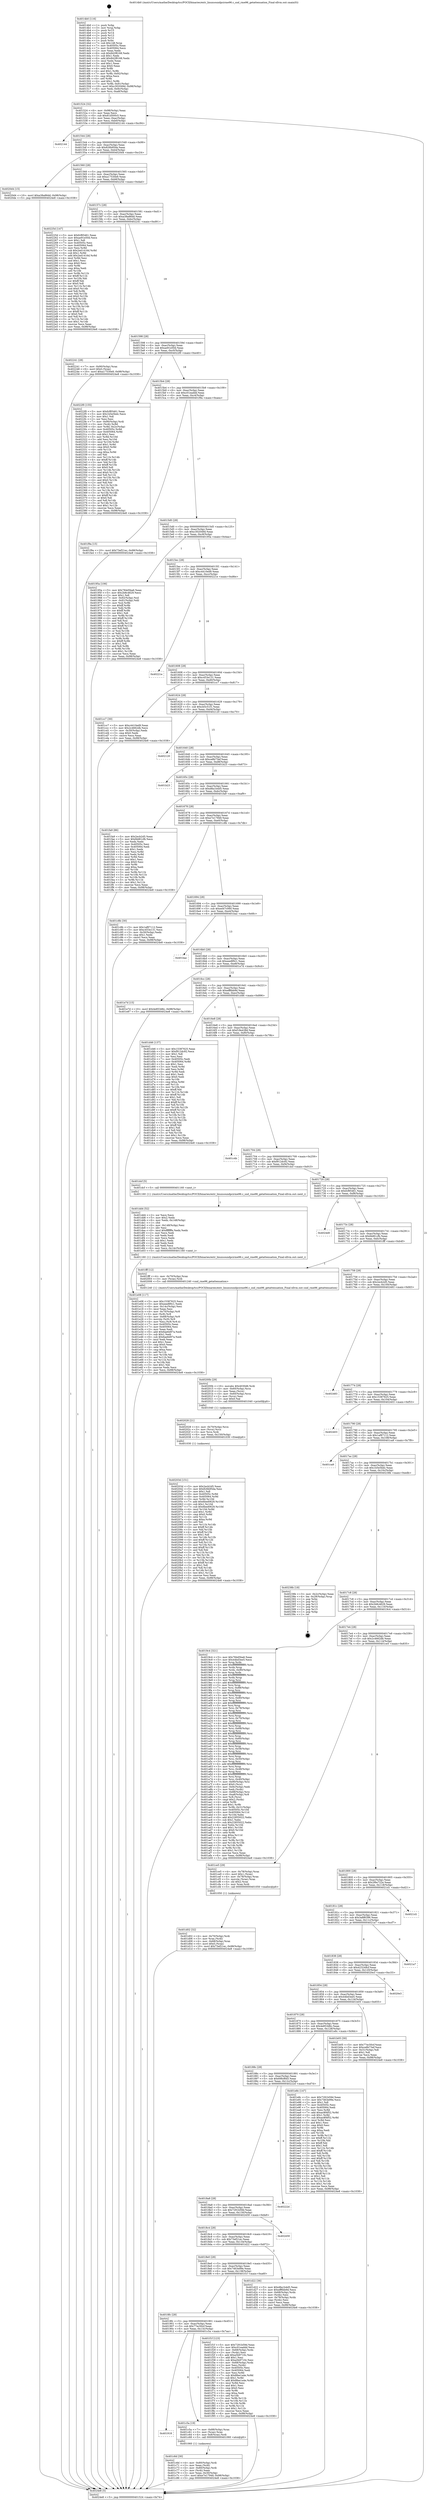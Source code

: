 digraph "0x4014b0" {
  label = "0x4014b0 (/mnt/c/Users/mathe/Desktop/tcc/POCII/binaries/extr_linuxsoundpcirme96.c_snd_rme96_getattenuation_Final-ollvm.out::main(0))"
  labelloc = "t"
  node[shape=record]

  Entry [label="",width=0.3,height=0.3,shape=circle,fillcolor=black,style=filled]
  "0x401524" [label="{
     0x401524 [32]\l
     | [instrs]\l
     &nbsp;&nbsp;0x401524 \<+6\>: mov -0x98(%rbp),%eax\l
     &nbsp;&nbsp;0x40152a \<+2\>: mov %eax,%ecx\l
     &nbsp;&nbsp;0x40152c \<+6\>: sub $0x81d500c5,%ecx\l
     &nbsp;&nbsp;0x401532 \<+6\>: mov %eax,-0xac(%rbp)\l
     &nbsp;&nbsp;0x401538 \<+6\>: mov %ecx,-0xb0(%rbp)\l
     &nbsp;&nbsp;0x40153e \<+6\>: je 0000000000402144 \<main+0xc94\>\l
  }"]
  "0x402144" [label="{
     0x402144\l
  }", style=dashed]
  "0x401544" [label="{
     0x401544 [28]\l
     | [instrs]\l
     &nbsp;&nbsp;0x401544 \<+5\>: jmp 0000000000401549 \<main+0x99\>\l
     &nbsp;&nbsp;0x401549 \<+6\>: mov -0xac(%rbp),%eax\l
     &nbsp;&nbsp;0x40154f \<+5\>: sub $0x826b95da,%eax\l
     &nbsp;&nbsp;0x401554 \<+6\>: mov %eax,-0xb4(%rbp)\l
     &nbsp;&nbsp;0x40155a \<+6\>: je 00000000004020d4 \<main+0xc24\>\l
  }"]
  Exit [label="",width=0.3,height=0.3,shape=circle,fillcolor=black,style=filled,peripheries=2]
  "0x4020d4" [label="{
     0x4020d4 [15]\l
     | [instrs]\l
     &nbsp;&nbsp;0x4020d4 \<+10\>: movl $0xa38a86dd,-0x98(%rbp)\l
     &nbsp;&nbsp;0x4020de \<+5\>: jmp 00000000004024e8 \<main+0x1038\>\l
  }"]
  "0x401560" [label="{
     0x401560 [28]\l
     | [instrs]\l
     &nbsp;&nbsp;0x401560 \<+5\>: jmp 0000000000401565 \<main+0xb5\>\l
     &nbsp;&nbsp;0x401565 \<+6\>: mov -0xac(%rbp),%eax\l
     &nbsp;&nbsp;0x40156b \<+5\>: sub $0xa17530e9,%eax\l
     &nbsp;&nbsp;0x401570 \<+6\>: mov %eax,-0xb8(%rbp)\l
     &nbsp;&nbsp;0x401576 \<+6\>: je 000000000040225d \<main+0xdad\>\l
  }"]
  "0x40203d" [label="{
     0x40203d [151]\l
     | [instrs]\l
     &nbsp;&nbsp;0x40203d \<+5\>: mov $0x2ecb2d5,%eax\l
     &nbsp;&nbsp;0x402042 \<+5\>: mov $0x826b95da,%esi\l
     &nbsp;&nbsp;0x402047 \<+2\>: mov $0x1,%dl\l
     &nbsp;&nbsp;0x402049 \<+8\>: mov 0x40505c,%r8d\l
     &nbsp;&nbsp;0x402051 \<+8\>: mov 0x405064,%r9d\l
     &nbsp;&nbsp;0x402059 \<+3\>: mov %r8d,%r10d\l
     &nbsp;&nbsp;0x40205c \<+7\>: add $0x6bed0629,%r10d\l
     &nbsp;&nbsp;0x402063 \<+4\>: sub $0x1,%r10d\l
     &nbsp;&nbsp;0x402067 \<+7\>: sub $0x6bed0629,%r10d\l
     &nbsp;&nbsp;0x40206e \<+4\>: imul %r10d,%r8d\l
     &nbsp;&nbsp;0x402072 \<+4\>: and $0x1,%r8d\l
     &nbsp;&nbsp;0x402076 \<+4\>: cmp $0x0,%r8d\l
     &nbsp;&nbsp;0x40207a \<+4\>: sete %r11b\l
     &nbsp;&nbsp;0x40207e \<+4\>: cmp $0xa,%r9d\l
     &nbsp;&nbsp;0x402082 \<+3\>: setl %bl\l
     &nbsp;&nbsp;0x402085 \<+3\>: mov %r11b,%r14b\l
     &nbsp;&nbsp;0x402088 \<+4\>: xor $0xff,%r14b\l
     &nbsp;&nbsp;0x40208c \<+3\>: mov %bl,%r15b\l
     &nbsp;&nbsp;0x40208f \<+4\>: xor $0xff,%r15b\l
     &nbsp;&nbsp;0x402093 \<+3\>: xor $0x1,%dl\l
     &nbsp;&nbsp;0x402096 \<+3\>: mov %r14b,%r12b\l
     &nbsp;&nbsp;0x402099 \<+4\>: and $0xff,%r12b\l
     &nbsp;&nbsp;0x40209d \<+3\>: and %dl,%r11b\l
     &nbsp;&nbsp;0x4020a0 \<+3\>: mov %r15b,%r13b\l
     &nbsp;&nbsp;0x4020a3 \<+4\>: and $0xff,%r13b\l
     &nbsp;&nbsp;0x4020a7 \<+2\>: and %dl,%bl\l
     &nbsp;&nbsp;0x4020a9 \<+3\>: or %r11b,%r12b\l
     &nbsp;&nbsp;0x4020ac \<+3\>: or %bl,%r13b\l
     &nbsp;&nbsp;0x4020af \<+3\>: xor %r13b,%r12b\l
     &nbsp;&nbsp;0x4020b2 \<+3\>: or %r15b,%r14b\l
     &nbsp;&nbsp;0x4020b5 \<+4\>: xor $0xff,%r14b\l
     &nbsp;&nbsp;0x4020b9 \<+3\>: or $0x1,%dl\l
     &nbsp;&nbsp;0x4020bc \<+3\>: and %dl,%r14b\l
     &nbsp;&nbsp;0x4020bf \<+3\>: or %r14b,%r12b\l
     &nbsp;&nbsp;0x4020c2 \<+4\>: test $0x1,%r12b\l
     &nbsp;&nbsp;0x4020c6 \<+3\>: cmovne %esi,%eax\l
     &nbsp;&nbsp;0x4020c9 \<+6\>: mov %eax,-0x98(%rbp)\l
     &nbsp;&nbsp;0x4020cf \<+5\>: jmp 00000000004024e8 \<main+0x1038\>\l
  }"]
  "0x40225d" [label="{
     0x40225d [147]\l
     | [instrs]\l
     &nbsp;&nbsp;0x40225d \<+5\>: mov $0xfcf85461,%eax\l
     &nbsp;&nbsp;0x402262 \<+5\>: mov $0xae91e50d,%ecx\l
     &nbsp;&nbsp;0x402267 \<+2\>: mov $0x1,%dl\l
     &nbsp;&nbsp;0x402269 \<+7\>: mov 0x40505c,%esi\l
     &nbsp;&nbsp;0x402270 \<+7\>: mov 0x405064,%edi\l
     &nbsp;&nbsp;0x402277 \<+3\>: mov %esi,%r8d\l
     &nbsp;&nbsp;0x40227a \<+7\>: sub $0x2ed1416d,%r8d\l
     &nbsp;&nbsp;0x402281 \<+4\>: sub $0x1,%r8d\l
     &nbsp;&nbsp;0x402285 \<+7\>: add $0x2ed1416d,%r8d\l
     &nbsp;&nbsp;0x40228c \<+4\>: imul %r8d,%esi\l
     &nbsp;&nbsp;0x402290 \<+3\>: and $0x1,%esi\l
     &nbsp;&nbsp;0x402293 \<+3\>: cmp $0x0,%esi\l
     &nbsp;&nbsp;0x402296 \<+4\>: sete %r9b\l
     &nbsp;&nbsp;0x40229a \<+3\>: cmp $0xa,%edi\l
     &nbsp;&nbsp;0x40229d \<+4\>: setl %r10b\l
     &nbsp;&nbsp;0x4022a1 \<+3\>: mov %r9b,%r11b\l
     &nbsp;&nbsp;0x4022a4 \<+4\>: xor $0xff,%r11b\l
     &nbsp;&nbsp;0x4022a8 \<+3\>: mov %r10b,%bl\l
     &nbsp;&nbsp;0x4022ab \<+3\>: xor $0xff,%bl\l
     &nbsp;&nbsp;0x4022ae \<+3\>: xor $0x0,%dl\l
     &nbsp;&nbsp;0x4022b1 \<+3\>: mov %r11b,%r14b\l
     &nbsp;&nbsp;0x4022b4 \<+4\>: and $0x0,%r14b\l
     &nbsp;&nbsp;0x4022b8 \<+3\>: and %dl,%r9b\l
     &nbsp;&nbsp;0x4022bb \<+3\>: mov %bl,%r15b\l
     &nbsp;&nbsp;0x4022be \<+4\>: and $0x0,%r15b\l
     &nbsp;&nbsp;0x4022c2 \<+3\>: and %dl,%r10b\l
     &nbsp;&nbsp;0x4022c5 \<+3\>: or %r9b,%r14b\l
     &nbsp;&nbsp;0x4022c8 \<+3\>: or %r10b,%r15b\l
     &nbsp;&nbsp;0x4022cb \<+3\>: xor %r15b,%r14b\l
     &nbsp;&nbsp;0x4022ce \<+3\>: or %bl,%r11b\l
     &nbsp;&nbsp;0x4022d1 \<+4\>: xor $0xff,%r11b\l
     &nbsp;&nbsp;0x4022d5 \<+3\>: or $0x0,%dl\l
     &nbsp;&nbsp;0x4022d8 \<+3\>: and %dl,%r11b\l
     &nbsp;&nbsp;0x4022db \<+3\>: or %r11b,%r14b\l
     &nbsp;&nbsp;0x4022de \<+4\>: test $0x1,%r14b\l
     &nbsp;&nbsp;0x4022e2 \<+3\>: cmovne %ecx,%eax\l
     &nbsp;&nbsp;0x4022e5 \<+6\>: mov %eax,-0x98(%rbp)\l
     &nbsp;&nbsp;0x4022eb \<+5\>: jmp 00000000004024e8 \<main+0x1038\>\l
  }"]
  "0x40157c" [label="{
     0x40157c [28]\l
     | [instrs]\l
     &nbsp;&nbsp;0x40157c \<+5\>: jmp 0000000000401581 \<main+0xd1\>\l
     &nbsp;&nbsp;0x401581 \<+6\>: mov -0xac(%rbp),%eax\l
     &nbsp;&nbsp;0x401587 \<+5\>: sub $0xa38a86dd,%eax\l
     &nbsp;&nbsp;0x40158c \<+6\>: mov %eax,-0xbc(%rbp)\l
     &nbsp;&nbsp;0x401592 \<+6\>: je 0000000000402241 \<main+0xd91\>\l
  }"]
  "0x402028" [label="{
     0x402028 [21]\l
     | [instrs]\l
     &nbsp;&nbsp;0x402028 \<+4\>: mov -0x70(%rbp),%rcx\l
     &nbsp;&nbsp;0x40202c \<+3\>: mov (%rcx),%rcx\l
     &nbsp;&nbsp;0x40202f \<+3\>: mov %rcx,%rdi\l
     &nbsp;&nbsp;0x402032 \<+6\>: mov %eax,-0x150(%rbp)\l
     &nbsp;&nbsp;0x402038 \<+5\>: call 0000000000401030 \<free@plt\>\l
     | [calls]\l
     &nbsp;&nbsp;0x401030 \{1\} (unknown)\l
  }"]
  "0x402241" [label="{
     0x402241 [28]\l
     | [instrs]\l
     &nbsp;&nbsp;0x402241 \<+7\>: mov -0x90(%rbp),%rax\l
     &nbsp;&nbsp;0x402248 \<+6\>: movl $0x0,(%rax)\l
     &nbsp;&nbsp;0x40224e \<+10\>: movl $0xa17530e9,-0x98(%rbp)\l
     &nbsp;&nbsp;0x402258 \<+5\>: jmp 00000000004024e8 \<main+0x1038\>\l
  }"]
  "0x401598" [label="{
     0x401598 [28]\l
     | [instrs]\l
     &nbsp;&nbsp;0x401598 \<+5\>: jmp 000000000040159d \<main+0xed\>\l
     &nbsp;&nbsp;0x40159d \<+6\>: mov -0xac(%rbp),%eax\l
     &nbsp;&nbsp;0x4015a3 \<+5\>: sub $0xae91e50d,%eax\l
     &nbsp;&nbsp;0x4015a8 \<+6\>: mov %eax,-0xc0(%rbp)\l
     &nbsp;&nbsp;0x4015ae \<+6\>: je 00000000004022f0 \<main+0xe40\>\l
  }"]
  "0x40200b" [label="{
     0x40200b [29]\l
     | [instrs]\l
     &nbsp;&nbsp;0x40200b \<+10\>: movabs $0x4030d6,%rdi\l
     &nbsp;&nbsp;0x402015 \<+4\>: mov -0x60(%rbp),%rcx\l
     &nbsp;&nbsp;0x402019 \<+2\>: mov %eax,(%rcx)\l
     &nbsp;&nbsp;0x40201b \<+4\>: mov -0x60(%rbp),%rcx\l
     &nbsp;&nbsp;0x40201f \<+2\>: mov (%rcx),%esi\l
     &nbsp;&nbsp;0x402021 \<+2\>: mov $0x0,%al\l
     &nbsp;&nbsp;0x402023 \<+5\>: call 0000000000401040 \<printf@plt\>\l
     | [calls]\l
     &nbsp;&nbsp;0x401040 \{1\} (unknown)\l
  }"]
  "0x4022f0" [label="{
     0x4022f0 [155]\l
     | [instrs]\l
     &nbsp;&nbsp;0x4022f0 \<+5\>: mov $0xfcf85461,%eax\l
     &nbsp;&nbsp;0x4022f5 \<+5\>: mov $0x1b5e5bdc,%ecx\l
     &nbsp;&nbsp;0x4022fa \<+2\>: mov $0x1,%dl\l
     &nbsp;&nbsp;0x4022fc \<+2\>: xor %esi,%esi\l
     &nbsp;&nbsp;0x4022fe \<+7\>: mov -0x90(%rbp),%rdi\l
     &nbsp;&nbsp;0x402305 \<+3\>: mov (%rdi),%r8d\l
     &nbsp;&nbsp;0x402308 \<+4\>: mov %r8d,-0x2c(%rbp)\l
     &nbsp;&nbsp;0x40230c \<+8\>: mov 0x40505c,%r8d\l
     &nbsp;&nbsp;0x402314 \<+8\>: mov 0x405064,%r9d\l
     &nbsp;&nbsp;0x40231c \<+3\>: sub $0x1,%esi\l
     &nbsp;&nbsp;0x40231f \<+3\>: mov %r8d,%r10d\l
     &nbsp;&nbsp;0x402322 \<+3\>: add %esi,%r10d\l
     &nbsp;&nbsp;0x402325 \<+4\>: imul %r10d,%r8d\l
     &nbsp;&nbsp;0x402329 \<+4\>: and $0x1,%r8d\l
     &nbsp;&nbsp;0x40232d \<+4\>: cmp $0x0,%r8d\l
     &nbsp;&nbsp;0x402331 \<+4\>: sete %r11b\l
     &nbsp;&nbsp;0x402335 \<+4\>: cmp $0xa,%r9d\l
     &nbsp;&nbsp;0x402339 \<+3\>: setl %bl\l
     &nbsp;&nbsp;0x40233c \<+3\>: mov %r11b,%r14b\l
     &nbsp;&nbsp;0x40233f \<+4\>: xor $0xff,%r14b\l
     &nbsp;&nbsp;0x402343 \<+3\>: mov %bl,%r15b\l
     &nbsp;&nbsp;0x402346 \<+4\>: xor $0xff,%r15b\l
     &nbsp;&nbsp;0x40234a \<+3\>: xor $0x0,%dl\l
     &nbsp;&nbsp;0x40234d \<+3\>: mov %r14b,%r12b\l
     &nbsp;&nbsp;0x402350 \<+4\>: and $0x0,%r12b\l
     &nbsp;&nbsp;0x402354 \<+3\>: and %dl,%r11b\l
     &nbsp;&nbsp;0x402357 \<+3\>: mov %r15b,%r13b\l
     &nbsp;&nbsp;0x40235a \<+4\>: and $0x0,%r13b\l
     &nbsp;&nbsp;0x40235e \<+2\>: and %dl,%bl\l
     &nbsp;&nbsp;0x402360 \<+3\>: or %r11b,%r12b\l
     &nbsp;&nbsp;0x402363 \<+3\>: or %bl,%r13b\l
     &nbsp;&nbsp;0x402366 \<+3\>: xor %r13b,%r12b\l
     &nbsp;&nbsp;0x402369 \<+3\>: or %r15b,%r14b\l
     &nbsp;&nbsp;0x40236c \<+4\>: xor $0xff,%r14b\l
     &nbsp;&nbsp;0x402370 \<+3\>: or $0x0,%dl\l
     &nbsp;&nbsp;0x402373 \<+3\>: and %dl,%r14b\l
     &nbsp;&nbsp;0x402376 \<+3\>: or %r14b,%r12b\l
     &nbsp;&nbsp;0x402379 \<+4\>: test $0x1,%r12b\l
     &nbsp;&nbsp;0x40237d \<+3\>: cmovne %ecx,%eax\l
     &nbsp;&nbsp;0x402380 \<+6\>: mov %eax,-0x98(%rbp)\l
     &nbsp;&nbsp;0x402386 \<+5\>: jmp 00000000004024e8 \<main+0x1038\>\l
  }"]
  "0x4015b4" [label="{
     0x4015b4 [28]\l
     | [instrs]\l
     &nbsp;&nbsp;0x4015b4 \<+5\>: jmp 00000000004015b9 \<main+0x109\>\l
     &nbsp;&nbsp;0x4015b9 \<+6\>: mov -0xac(%rbp),%eax\l
     &nbsp;&nbsp;0x4015bf \<+5\>: sub $0xc01eaddd,%eax\l
     &nbsp;&nbsp;0x4015c4 \<+6\>: mov %eax,-0xc4(%rbp)\l
     &nbsp;&nbsp;0x4015ca \<+6\>: je 0000000000401f9a \<main+0xaea\>\l
  }"]
  "0x401e08" [label="{
     0x401e08 [117]\l
     | [instrs]\l
     &nbsp;&nbsp;0x401e08 \<+5\>: mov $0x15387625,%ecx\l
     &nbsp;&nbsp;0x401e0d \<+5\>: mov $0xeee8f0c1,%edx\l
     &nbsp;&nbsp;0x401e12 \<+6\>: mov -0x14c(%rbp),%esi\l
     &nbsp;&nbsp;0x401e18 \<+3\>: imul %eax,%esi\l
     &nbsp;&nbsp;0x401e1b \<+4\>: mov -0x70(%rbp),%r8\l
     &nbsp;&nbsp;0x401e1f \<+3\>: mov (%r8),%r8\l
     &nbsp;&nbsp;0x401e22 \<+4\>: mov -0x68(%rbp),%r9\l
     &nbsp;&nbsp;0x401e26 \<+3\>: movslq (%r9),%r9\l
     &nbsp;&nbsp;0x401e29 \<+4\>: mov %esi,(%r8,%r9,4)\l
     &nbsp;&nbsp;0x401e2d \<+7\>: mov 0x40505c,%eax\l
     &nbsp;&nbsp;0x401e34 \<+7\>: mov 0x405064,%esi\l
     &nbsp;&nbsp;0x401e3b \<+2\>: mov %eax,%edi\l
     &nbsp;&nbsp;0x401e3d \<+6\>: add $0x6ae6d97a,%edi\l
     &nbsp;&nbsp;0x401e43 \<+3\>: sub $0x1,%edi\l
     &nbsp;&nbsp;0x401e46 \<+6\>: sub $0x6ae6d97a,%edi\l
     &nbsp;&nbsp;0x401e4c \<+3\>: imul %edi,%eax\l
     &nbsp;&nbsp;0x401e4f \<+3\>: and $0x1,%eax\l
     &nbsp;&nbsp;0x401e52 \<+3\>: cmp $0x0,%eax\l
     &nbsp;&nbsp;0x401e55 \<+4\>: sete %r10b\l
     &nbsp;&nbsp;0x401e59 \<+3\>: cmp $0xa,%esi\l
     &nbsp;&nbsp;0x401e5c \<+4\>: setl %r11b\l
     &nbsp;&nbsp;0x401e60 \<+3\>: mov %r10b,%bl\l
     &nbsp;&nbsp;0x401e63 \<+3\>: and %r11b,%bl\l
     &nbsp;&nbsp;0x401e66 \<+3\>: xor %r11b,%r10b\l
     &nbsp;&nbsp;0x401e69 \<+3\>: or %r10b,%bl\l
     &nbsp;&nbsp;0x401e6c \<+3\>: test $0x1,%bl\l
     &nbsp;&nbsp;0x401e6f \<+3\>: cmovne %edx,%ecx\l
     &nbsp;&nbsp;0x401e72 \<+6\>: mov %ecx,-0x98(%rbp)\l
     &nbsp;&nbsp;0x401e78 \<+5\>: jmp 00000000004024e8 \<main+0x1038\>\l
  }"]
  "0x401f9a" [label="{
     0x401f9a [15]\l
     | [instrs]\l
     &nbsp;&nbsp;0x401f9a \<+10\>: movl $0x73ef21ec,-0x98(%rbp)\l
     &nbsp;&nbsp;0x401fa4 \<+5\>: jmp 00000000004024e8 \<main+0x1038\>\l
  }"]
  "0x4015d0" [label="{
     0x4015d0 [28]\l
     | [instrs]\l
     &nbsp;&nbsp;0x4015d0 \<+5\>: jmp 00000000004015d5 \<main+0x125\>\l
     &nbsp;&nbsp;0x4015d5 \<+6\>: mov -0xac(%rbp),%eax\l
     &nbsp;&nbsp;0x4015db \<+5\>: sub $0xc302049d,%eax\l
     &nbsp;&nbsp;0x4015e0 \<+6\>: mov %eax,-0xc8(%rbp)\l
     &nbsp;&nbsp;0x4015e6 \<+6\>: je 000000000040195a \<main+0x4aa\>\l
  }"]
  "0x401dd4" [label="{
     0x401dd4 [52]\l
     | [instrs]\l
     &nbsp;&nbsp;0x401dd4 \<+2\>: xor %ecx,%ecx\l
     &nbsp;&nbsp;0x401dd6 \<+5\>: mov $0x2,%edx\l
     &nbsp;&nbsp;0x401ddb \<+6\>: mov %edx,-0x148(%rbp)\l
     &nbsp;&nbsp;0x401de1 \<+1\>: cltd\l
     &nbsp;&nbsp;0x401de2 \<+6\>: mov -0x148(%rbp),%esi\l
     &nbsp;&nbsp;0x401de8 \<+2\>: idiv %esi\l
     &nbsp;&nbsp;0x401dea \<+6\>: imul $0xfffffffe,%edx,%edx\l
     &nbsp;&nbsp;0x401df0 \<+2\>: mov %ecx,%edi\l
     &nbsp;&nbsp;0x401df2 \<+2\>: sub %edx,%edi\l
     &nbsp;&nbsp;0x401df4 \<+2\>: mov %ecx,%edx\l
     &nbsp;&nbsp;0x401df6 \<+3\>: sub $0x1,%edx\l
     &nbsp;&nbsp;0x401df9 \<+2\>: add %edx,%edi\l
     &nbsp;&nbsp;0x401dfb \<+2\>: sub %edi,%ecx\l
     &nbsp;&nbsp;0x401dfd \<+6\>: mov %ecx,-0x14c(%rbp)\l
     &nbsp;&nbsp;0x401e03 \<+5\>: call 0000000000401160 \<next_i\>\l
     | [calls]\l
     &nbsp;&nbsp;0x401160 \{1\} (/mnt/c/Users/mathe/Desktop/tcc/POCII/binaries/extr_linuxsoundpcirme96.c_snd_rme96_getattenuation_Final-ollvm.out::next_i)\l
  }"]
  "0x40195a" [label="{
     0x40195a [106]\l
     | [instrs]\l
     &nbsp;&nbsp;0x40195a \<+5\>: mov $0x784d5ba6,%eax\l
     &nbsp;&nbsp;0x40195f \<+5\>: mov $0x2b8c4629,%ecx\l
     &nbsp;&nbsp;0x401964 \<+2\>: mov $0x1,%dl\l
     &nbsp;&nbsp;0x401966 \<+7\>: mov -0x92(%rbp),%sil\l
     &nbsp;&nbsp;0x40196d \<+7\>: mov -0x91(%rbp),%dil\l
     &nbsp;&nbsp;0x401974 \<+3\>: mov %sil,%r8b\l
     &nbsp;&nbsp;0x401977 \<+4\>: xor $0xff,%r8b\l
     &nbsp;&nbsp;0x40197b \<+3\>: mov %dil,%r9b\l
     &nbsp;&nbsp;0x40197e \<+4\>: xor $0xff,%r9b\l
     &nbsp;&nbsp;0x401982 \<+3\>: xor $0x1,%dl\l
     &nbsp;&nbsp;0x401985 \<+3\>: mov %r8b,%r10b\l
     &nbsp;&nbsp;0x401988 \<+4\>: and $0xff,%r10b\l
     &nbsp;&nbsp;0x40198c \<+3\>: and %dl,%sil\l
     &nbsp;&nbsp;0x40198f \<+3\>: mov %r9b,%r11b\l
     &nbsp;&nbsp;0x401992 \<+4\>: and $0xff,%r11b\l
     &nbsp;&nbsp;0x401996 \<+3\>: and %dl,%dil\l
     &nbsp;&nbsp;0x401999 \<+3\>: or %sil,%r10b\l
     &nbsp;&nbsp;0x40199c \<+3\>: or %dil,%r11b\l
     &nbsp;&nbsp;0x40199f \<+3\>: xor %r11b,%r10b\l
     &nbsp;&nbsp;0x4019a2 \<+3\>: or %r9b,%r8b\l
     &nbsp;&nbsp;0x4019a5 \<+4\>: xor $0xff,%r8b\l
     &nbsp;&nbsp;0x4019a9 \<+3\>: or $0x1,%dl\l
     &nbsp;&nbsp;0x4019ac \<+3\>: and %dl,%r8b\l
     &nbsp;&nbsp;0x4019af \<+3\>: or %r8b,%r10b\l
     &nbsp;&nbsp;0x4019b2 \<+4\>: test $0x1,%r10b\l
     &nbsp;&nbsp;0x4019b6 \<+3\>: cmovne %ecx,%eax\l
     &nbsp;&nbsp;0x4019b9 \<+6\>: mov %eax,-0x98(%rbp)\l
     &nbsp;&nbsp;0x4019bf \<+5\>: jmp 00000000004024e8 \<main+0x1038\>\l
  }"]
  "0x4015ec" [label="{
     0x4015ec [28]\l
     | [instrs]\l
     &nbsp;&nbsp;0x4015ec \<+5\>: jmp 00000000004015f1 \<main+0x141\>\l
     &nbsp;&nbsp;0x4015f1 \<+6\>: mov -0xac(%rbp),%eax\l
     &nbsp;&nbsp;0x4015f7 \<+5\>: sub $0xc4410ed9,%eax\l
     &nbsp;&nbsp;0x4015fc \<+6\>: mov %eax,-0xcc(%rbp)\l
     &nbsp;&nbsp;0x401602 \<+6\>: je 000000000040221e \<main+0xd6e\>\l
  }"]
  "0x4024e8" [label="{
     0x4024e8 [5]\l
     | [instrs]\l
     &nbsp;&nbsp;0x4024e8 \<+5\>: jmp 0000000000401524 \<main+0x74\>\l
  }"]
  "0x4014b0" [label="{
     0x4014b0 [116]\l
     | [instrs]\l
     &nbsp;&nbsp;0x4014b0 \<+1\>: push %rbp\l
     &nbsp;&nbsp;0x4014b1 \<+3\>: mov %rsp,%rbp\l
     &nbsp;&nbsp;0x4014b4 \<+2\>: push %r15\l
     &nbsp;&nbsp;0x4014b6 \<+2\>: push %r14\l
     &nbsp;&nbsp;0x4014b8 \<+2\>: push %r13\l
     &nbsp;&nbsp;0x4014ba \<+2\>: push %r12\l
     &nbsp;&nbsp;0x4014bc \<+1\>: push %rbx\l
     &nbsp;&nbsp;0x4014bd \<+7\>: sub $0x148,%rsp\l
     &nbsp;&nbsp;0x4014c4 \<+7\>: mov 0x40505c,%eax\l
     &nbsp;&nbsp;0x4014cb \<+7\>: mov 0x405064,%ecx\l
     &nbsp;&nbsp;0x4014d2 \<+2\>: mov %eax,%edx\l
     &nbsp;&nbsp;0x4014d4 \<+6\>: sub $0x842f8168,%edx\l
     &nbsp;&nbsp;0x4014da \<+3\>: sub $0x1,%edx\l
     &nbsp;&nbsp;0x4014dd \<+6\>: add $0x842f8168,%edx\l
     &nbsp;&nbsp;0x4014e3 \<+3\>: imul %edx,%eax\l
     &nbsp;&nbsp;0x4014e6 \<+3\>: and $0x1,%eax\l
     &nbsp;&nbsp;0x4014e9 \<+3\>: cmp $0x0,%eax\l
     &nbsp;&nbsp;0x4014ec \<+4\>: sete %r8b\l
     &nbsp;&nbsp;0x4014f0 \<+4\>: and $0x1,%r8b\l
     &nbsp;&nbsp;0x4014f4 \<+7\>: mov %r8b,-0x92(%rbp)\l
     &nbsp;&nbsp;0x4014fb \<+3\>: cmp $0xa,%ecx\l
     &nbsp;&nbsp;0x4014fe \<+4\>: setl %r8b\l
     &nbsp;&nbsp;0x401502 \<+4\>: and $0x1,%r8b\l
     &nbsp;&nbsp;0x401506 \<+7\>: mov %r8b,-0x91(%rbp)\l
     &nbsp;&nbsp;0x40150d \<+10\>: movl $0xc302049d,-0x98(%rbp)\l
     &nbsp;&nbsp;0x401517 \<+6\>: mov %edi,-0x9c(%rbp)\l
     &nbsp;&nbsp;0x40151d \<+7\>: mov %rsi,-0xa8(%rbp)\l
  }"]
  "0x401d02" [label="{
     0x401d02 [32]\l
     | [instrs]\l
     &nbsp;&nbsp;0x401d02 \<+4\>: mov -0x70(%rbp),%rdi\l
     &nbsp;&nbsp;0x401d06 \<+3\>: mov %rax,(%rdi)\l
     &nbsp;&nbsp;0x401d09 \<+4\>: mov -0x68(%rbp),%rax\l
     &nbsp;&nbsp;0x401d0d \<+6\>: movl $0x0,(%rax)\l
     &nbsp;&nbsp;0x401d13 \<+10\>: movl $0x73ef21ec,-0x98(%rbp)\l
     &nbsp;&nbsp;0x401d1d \<+5\>: jmp 00000000004024e8 \<main+0x1038\>\l
  }"]
  "0x40221e" [label="{
     0x40221e\l
  }", style=dashed]
  "0x401608" [label="{
     0x401608 [28]\l
     | [instrs]\l
     &nbsp;&nbsp;0x401608 \<+5\>: jmp 000000000040160d \<main+0x15d\>\l
     &nbsp;&nbsp;0x40160d \<+6\>: mov -0xac(%rbp),%eax\l
     &nbsp;&nbsp;0x401613 \<+5\>: sub $0xc453e131,%eax\l
     &nbsp;&nbsp;0x401618 \<+6\>: mov %eax,-0xd0(%rbp)\l
     &nbsp;&nbsp;0x40161e \<+6\>: je 0000000000401cc7 \<main+0x817\>\l
  }"]
  "0x401c6d" [label="{
     0x401c6d [30]\l
     | [instrs]\l
     &nbsp;&nbsp;0x401c6d \<+4\>: mov -0x80(%rbp),%rdi\l
     &nbsp;&nbsp;0x401c71 \<+2\>: mov %eax,(%rdi)\l
     &nbsp;&nbsp;0x401c73 \<+4\>: mov -0x80(%rbp),%rdi\l
     &nbsp;&nbsp;0x401c77 \<+2\>: mov (%rdi),%eax\l
     &nbsp;&nbsp;0x401c79 \<+3\>: mov %eax,-0x30(%rbp)\l
     &nbsp;&nbsp;0x401c7c \<+10\>: movl $0xe7e17949,-0x98(%rbp)\l
     &nbsp;&nbsp;0x401c86 \<+5\>: jmp 00000000004024e8 \<main+0x1038\>\l
  }"]
  "0x401cc7" [label="{
     0x401cc7 [30]\l
     | [instrs]\l
     &nbsp;&nbsp;0x401cc7 \<+5\>: mov $0xc4410ed9,%eax\l
     &nbsp;&nbsp;0x401ccc \<+5\>: mov $0x2c4662db,%ecx\l
     &nbsp;&nbsp;0x401cd1 \<+3\>: mov -0x30(%rbp),%edx\l
     &nbsp;&nbsp;0x401cd4 \<+3\>: cmp $0x0,%edx\l
     &nbsp;&nbsp;0x401cd7 \<+3\>: cmove %ecx,%eax\l
     &nbsp;&nbsp;0x401cda \<+6\>: mov %eax,-0x98(%rbp)\l
     &nbsp;&nbsp;0x401ce0 \<+5\>: jmp 00000000004024e8 \<main+0x1038\>\l
  }"]
  "0x401624" [label="{
     0x401624 [28]\l
     | [instrs]\l
     &nbsp;&nbsp;0x401624 \<+5\>: jmp 0000000000401629 \<main+0x179\>\l
     &nbsp;&nbsp;0x401629 \<+6\>: mov -0xac(%rbp),%eax\l
     &nbsp;&nbsp;0x40162f \<+5\>: sub $0xcb5c51f1,%eax\l
     &nbsp;&nbsp;0x401634 \<+6\>: mov %eax,-0xd4(%rbp)\l
     &nbsp;&nbsp;0x40163a \<+6\>: je 0000000000402120 \<main+0xc70\>\l
  }"]
  "0x401918" [label="{
     0x401918\l
  }", style=dashed]
  "0x402120" [label="{
     0x402120\l
  }", style=dashed]
  "0x401640" [label="{
     0x401640 [28]\l
     | [instrs]\l
     &nbsp;&nbsp;0x401640 \<+5\>: jmp 0000000000401645 \<main+0x195\>\l
     &nbsp;&nbsp;0x401645 \<+6\>: mov -0xac(%rbp),%eax\l
     &nbsp;&nbsp;0x40164b \<+5\>: sub $0xce8b73ef,%eax\l
     &nbsp;&nbsp;0x401650 \<+6\>: mov %eax,-0xd8(%rbp)\l
     &nbsp;&nbsp;0x401656 \<+6\>: je 0000000000401b23 \<main+0x673\>\l
  }"]
  "0x401c5a" [label="{
     0x401c5a [19]\l
     | [instrs]\l
     &nbsp;&nbsp;0x401c5a \<+7\>: mov -0x88(%rbp),%rax\l
     &nbsp;&nbsp;0x401c61 \<+3\>: mov (%rax),%rax\l
     &nbsp;&nbsp;0x401c64 \<+4\>: mov 0x8(%rax),%rdi\l
     &nbsp;&nbsp;0x401c68 \<+5\>: call 0000000000401060 \<atoi@plt\>\l
     | [calls]\l
     &nbsp;&nbsp;0x401060 \{1\} (unknown)\l
  }"]
  "0x401b23" [label="{
     0x401b23\l
  }", style=dashed]
  "0x40165c" [label="{
     0x40165c [28]\l
     | [instrs]\l
     &nbsp;&nbsp;0x40165c \<+5\>: jmp 0000000000401661 \<main+0x1b1\>\l
     &nbsp;&nbsp;0x401661 \<+6\>: mov -0xac(%rbp),%eax\l
     &nbsp;&nbsp;0x401667 \<+5\>: sub $0xd8a1b4d5,%eax\l
     &nbsp;&nbsp;0x40166c \<+6\>: mov %eax,-0xdc(%rbp)\l
     &nbsp;&nbsp;0x401672 \<+6\>: je 0000000000401fa9 \<main+0xaf9\>\l
  }"]
  "0x4018fc" [label="{
     0x4018fc [28]\l
     | [instrs]\l
     &nbsp;&nbsp;0x4018fc \<+5\>: jmp 0000000000401901 \<main+0x451\>\l
     &nbsp;&nbsp;0x401901 \<+6\>: mov -0xac(%rbp),%eax\l
     &nbsp;&nbsp;0x401907 \<+5\>: sub $0x77ec50cf,%eax\l
     &nbsp;&nbsp;0x40190c \<+6\>: mov %eax,-0x13c(%rbp)\l
     &nbsp;&nbsp;0x401912 \<+6\>: je 0000000000401c5a \<main+0x7aa\>\l
  }"]
  "0x401fa9" [label="{
     0x401fa9 [86]\l
     | [instrs]\l
     &nbsp;&nbsp;0x401fa9 \<+5\>: mov $0x2ecb2d5,%eax\l
     &nbsp;&nbsp;0x401fae \<+5\>: mov $0xfdd81cfb,%ecx\l
     &nbsp;&nbsp;0x401fb3 \<+2\>: xor %edx,%edx\l
     &nbsp;&nbsp;0x401fb5 \<+7\>: mov 0x40505c,%esi\l
     &nbsp;&nbsp;0x401fbc \<+7\>: mov 0x405064,%edi\l
     &nbsp;&nbsp;0x401fc3 \<+3\>: sub $0x1,%edx\l
     &nbsp;&nbsp;0x401fc6 \<+3\>: mov %esi,%r8d\l
     &nbsp;&nbsp;0x401fc9 \<+3\>: add %edx,%r8d\l
     &nbsp;&nbsp;0x401fcc \<+4\>: imul %r8d,%esi\l
     &nbsp;&nbsp;0x401fd0 \<+3\>: and $0x1,%esi\l
     &nbsp;&nbsp;0x401fd3 \<+3\>: cmp $0x0,%esi\l
     &nbsp;&nbsp;0x401fd6 \<+4\>: sete %r9b\l
     &nbsp;&nbsp;0x401fda \<+3\>: cmp $0xa,%edi\l
     &nbsp;&nbsp;0x401fdd \<+4\>: setl %r10b\l
     &nbsp;&nbsp;0x401fe1 \<+3\>: mov %r9b,%r11b\l
     &nbsp;&nbsp;0x401fe4 \<+3\>: and %r10b,%r11b\l
     &nbsp;&nbsp;0x401fe7 \<+3\>: xor %r10b,%r9b\l
     &nbsp;&nbsp;0x401fea \<+3\>: or %r9b,%r11b\l
     &nbsp;&nbsp;0x401fed \<+4\>: test $0x1,%r11b\l
     &nbsp;&nbsp;0x401ff1 \<+3\>: cmovne %ecx,%eax\l
     &nbsp;&nbsp;0x401ff4 \<+6\>: mov %eax,-0x98(%rbp)\l
     &nbsp;&nbsp;0x401ffa \<+5\>: jmp 00000000004024e8 \<main+0x1038\>\l
  }"]
  "0x401678" [label="{
     0x401678 [28]\l
     | [instrs]\l
     &nbsp;&nbsp;0x401678 \<+5\>: jmp 000000000040167d \<main+0x1cd\>\l
     &nbsp;&nbsp;0x40167d \<+6\>: mov -0xac(%rbp),%eax\l
     &nbsp;&nbsp;0x401683 \<+5\>: sub $0xe7e17949,%eax\l
     &nbsp;&nbsp;0x401688 \<+6\>: mov %eax,-0xe0(%rbp)\l
     &nbsp;&nbsp;0x40168e \<+6\>: je 0000000000401c8b \<main+0x7db\>\l
  }"]
  "0x401f1f" [label="{
     0x401f1f [123]\l
     | [instrs]\l
     &nbsp;&nbsp;0x401f1f \<+5\>: mov $0x7291b59d,%eax\l
     &nbsp;&nbsp;0x401f24 \<+5\>: mov $0xc01eaddd,%ecx\l
     &nbsp;&nbsp;0x401f29 \<+4\>: mov -0x68(%rbp),%rdx\l
     &nbsp;&nbsp;0x401f2d \<+2\>: mov (%rdx),%esi\l
     &nbsp;&nbsp;0x401f2f \<+6\>: add $0xa5b9710c,%esi\l
     &nbsp;&nbsp;0x401f35 \<+3\>: add $0x1,%esi\l
     &nbsp;&nbsp;0x401f38 \<+6\>: sub $0xa5b9710c,%esi\l
     &nbsp;&nbsp;0x401f3e \<+4\>: mov -0x68(%rbp),%rdx\l
     &nbsp;&nbsp;0x401f42 \<+2\>: mov %esi,(%rdx)\l
     &nbsp;&nbsp;0x401f44 \<+7\>: mov 0x40505c,%esi\l
     &nbsp;&nbsp;0x401f4b \<+7\>: mov 0x405064,%edi\l
     &nbsp;&nbsp;0x401f52 \<+3\>: mov %esi,%r8d\l
     &nbsp;&nbsp;0x401f55 \<+7\>: sub $0x8fee1a4e,%r8d\l
     &nbsp;&nbsp;0x401f5c \<+4\>: sub $0x1,%r8d\l
     &nbsp;&nbsp;0x401f60 \<+7\>: add $0x8fee1a4e,%r8d\l
     &nbsp;&nbsp;0x401f67 \<+4\>: imul %r8d,%esi\l
     &nbsp;&nbsp;0x401f6b \<+3\>: and $0x1,%esi\l
     &nbsp;&nbsp;0x401f6e \<+3\>: cmp $0x0,%esi\l
     &nbsp;&nbsp;0x401f71 \<+4\>: sete %r9b\l
     &nbsp;&nbsp;0x401f75 \<+3\>: cmp $0xa,%edi\l
     &nbsp;&nbsp;0x401f78 \<+4\>: setl %r10b\l
     &nbsp;&nbsp;0x401f7c \<+3\>: mov %r9b,%r11b\l
     &nbsp;&nbsp;0x401f7f \<+3\>: and %r10b,%r11b\l
     &nbsp;&nbsp;0x401f82 \<+3\>: xor %r10b,%r9b\l
     &nbsp;&nbsp;0x401f85 \<+3\>: or %r9b,%r11b\l
     &nbsp;&nbsp;0x401f88 \<+4\>: test $0x1,%r11b\l
     &nbsp;&nbsp;0x401f8c \<+3\>: cmovne %ecx,%eax\l
     &nbsp;&nbsp;0x401f8f \<+6\>: mov %eax,-0x98(%rbp)\l
     &nbsp;&nbsp;0x401f95 \<+5\>: jmp 00000000004024e8 \<main+0x1038\>\l
  }"]
  "0x401c8b" [label="{
     0x401c8b [30]\l
     | [instrs]\l
     &nbsp;&nbsp;0x401c8b \<+5\>: mov $0x1af87112,%eax\l
     &nbsp;&nbsp;0x401c90 \<+5\>: mov $0xc453e131,%ecx\l
     &nbsp;&nbsp;0x401c95 \<+3\>: mov -0x30(%rbp),%edx\l
     &nbsp;&nbsp;0x401c98 \<+3\>: cmp $0x1,%edx\l
     &nbsp;&nbsp;0x401c9b \<+3\>: cmovl %ecx,%eax\l
     &nbsp;&nbsp;0x401c9e \<+6\>: mov %eax,-0x98(%rbp)\l
     &nbsp;&nbsp;0x401ca4 \<+5\>: jmp 00000000004024e8 \<main+0x1038\>\l
  }"]
  "0x401694" [label="{
     0x401694 [28]\l
     | [instrs]\l
     &nbsp;&nbsp;0x401694 \<+5\>: jmp 0000000000401699 \<main+0x1e9\>\l
     &nbsp;&nbsp;0x401699 \<+6\>: mov -0xac(%rbp),%eax\l
     &nbsp;&nbsp;0x40169f \<+5\>: sub $0xed47c060,%eax\l
     &nbsp;&nbsp;0x4016a4 \<+6\>: mov %eax,-0xe4(%rbp)\l
     &nbsp;&nbsp;0x4016aa \<+6\>: je 0000000000401bac \<main+0x6fc\>\l
  }"]
  "0x4018e0" [label="{
     0x4018e0 [28]\l
     | [instrs]\l
     &nbsp;&nbsp;0x4018e0 \<+5\>: jmp 00000000004018e5 \<main+0x435\>\l
     &nbsp;&nbsp;0x4018e5 \<+6\>: mov -0xac(%rbp),%eax\l
     &nbsp;&nbsp;0x4018eb \<+5\>: sub $0x7463e99e,%eax\l
     &nbsp;&nbsp;0x4018f0 \<+6\>: mov %eax,-0x138(%rbp)\l
     &nbsp;&nbsp;0x4018f6 \<+6\>: je 0000000000401f1f \<main+0xa6f\>\l
  }"]
  "0x401bac" [label="{
     0x401bac\l
  }", style=dashed]
  "0x4016b0" [label="{
     0x4016b0 [28]\l
     | [instrs]\l
     &nbsp;&nbsp;0x4016b0 \<+5\>: jmp 00000000004016b5 \<main+0x205\>\l
     &nbsp;&nbsp;0x4016b5 \<+6\>: mov -0xac(%rbp),%eax\l
     &nbsp;&nbsp;0x4016bb \<+5\>: sub $0xeee8f0c1,%eax\l
     &nbsp;&nbsp;0x4016c0 \<+6\>: mov %eax,-0xe8(%rbp)\l
     &nbsp;&nbsp;0x4016c6 \<+6\>: je 0000000000401e7d \<main+0x9cd\>\l
  }"]
  "0x401d22" [label="{
     0x401d22 [36]\l
     | [instrs]\l
     &nbsp;&nbsp;0x401d22 \<+5\>: mov $0xd8a1b4d5,%eax\l
     &nbsp;&nbsp;0x401d27 \<+5\>: mov $0xeff6bb9d,%ecx\l
     &nbsp;&nbsp;0x401d2c \<+4\>: mov -0x68(%rbp),%rdx\l
     &nbsp;&nbsp;0x401d30 \<+2\>: mov (%rdx),%esi\l
     &nbsp;&nbsp;0x401d32 \<+4\>: mov -0x78(%rbp),%rdx\l
     &nbsp;&nbsp;0x401d36 \<+2\>: cmp (%rdx),%esi\l
     &nbsp;&nbsp;0x401d38 \<+3\>: cmovl %ecx,%eax\l
     &nbsp;&nbsp;0x401d3b \<+6\>: mov %eax,-0x98(%rbp)\l
     &nbsp;&nbsp;0x401d41 \<+5\>: jmp 00000000004024e8 \<main+0x1038\>\l
  }"]
  "0x401e7d" [label="{
     0x401e7d [15]\l
     | [instrs]\l
     &nbsp;&nbsp;0x401e7d \<+10\>: movl $0x4e853d6c,-0x98(%rbp)\l
     &nbsp;&nbsp;0x401e87 \<+5\>: jmp 00000000004024e8 \<main+0x1038\>\l
  }"]
  "0x4016cc" [label="{
     0x4016cc [28]\l
     | [instrs]\l
     &nbsp;&nbsp;0x4016cc \<+5\>: jmp 00000000004016d1 \<main+0x221\>\l
     &nbsp;&nbsp;0x4016d1 \<+6\>: mov -0xac(%rbp),%eax\l
     &nbsp;&nbsp;0x4016d7 \<+5\>: sub $0xeff6bb9d,%eax\l
     &nbsp;&nbsp;0x4016dc \<+6\>: mov %eax,-0xec(%rbp)\l
     &nbsp;&nbsp;0x4016e2 \<+6\>: je 0000000000401d46 \<main+0x896\>\l
  }"]
  "0x4018c4" [label="{
     0x4018c4 [28]\l
     | [instrs]\l
     &nbsp;&nbsp;0x4018c4 \<+5\>: jmp 00000000004018c9 \<main+0x419\>\l
     &nbsp;&nbsp;0x4018c9 \<+6\>: mov -0xac(%rbp),%eax\l
     &nbsp;&nbsp;0x4018cf \<+5\>: sub $0x73ef21ec,%eax\l
     &nbsp;&nbsp;0x4018d4 \<+6\>: mov %eax,-0x134(%rbp)\l
     &nbsp;&nbsp;0x4018da \<+6\>: je 0000000000401d22 \<main+0x872\>\l
  }"]
  "0x401d46" [label="{
     0x401d46 [137]\l
     | [instrs]\l
     &nbsp;&nbsp;0x401d46 \<+5\>: mov $0x15387625,%eax\l
     &nbsp;&nbsp;0x401d4b \<+5\>: mov $0xf912dc92,%ecx\l
     &nbsp;&nbsp;0x401d50 \<+2\>: mov $0x1,%dl\l
     &nbsp;&nbsp;0x401d52 \<+2\>: xor %esi,%esi\l
     &nbsp;&nbsp;0x401d54 \<+7\>: mov 0x40505c,%edi\l
     &nbsp;&nbsp;0x401d5b \<+8\>: mov 0x405064,%r8d\l
     &nbsp;&nbsp;0x401d63 \<+3\>: sub $0x1,%esi\l
     &nbsp;&nbsp;0x401d66 \<+3\>: mov %edi,%r9d\l
     &nbsp;&nbsp;0x401d69 \<+3\>: add %esi,%r9d\l
     &nbsp;&nbsp;0x401d6c \<+4\>: imul %r9d,%edi\l
     &nbsp;&nbsp;0x401d70 \<+3\>: and $0x1,%edi\l
     &nbsp;&nbsp;0x401d73 \<+3\>: cmp $0x0,%edi\l
     &nbsp;&nbsp;0x401d76 \<+4\>: sete %r10b\l
     &nbsp;&nbsp;0x401d7a \<+4\>: cmp $0xa,%r8d\l
     &nbsp;&nbsp;0x401d7e \<+4\>: setl %r11b\l
     &nbsp;&nbsp;0x401d82 \<+3\>: mov %r10b,%bl\l
     &nbsp;&nbsp;0x401d85 \<+3\>: xor $0xff,%bl\l
     &nbsp;&nbsp;0x401d88 \<+3\>: mov %r11b,%r14b\l
     &nbsp;&nbsp;0x401d8b \<+4\>: xor $0xff,%r14b\l
     &nbsp;&nbsp;0x401d8f \<+3\>: xor $0x1,%dl\l
     &nbsp;&nbsp;0x401d92 \<+3\>: mov %bl,%r15b\l
     &nbsp;&nbsp;0x401d95 \<+4\>: and $0xff,%r15b\l
     &nbsp;&nbsp;0x401d99 \<+3\>: and %dl,%r10b\l
     &nbsp;&nbsp;0x401d9c \<+3\>: mov %r14b,%r12b\l
     &nbsp;&nbsp;0x401d9f \<+4\>: and $0xff,%r12b\l
     &nbsp;&nbsp;0x401da3 \<+3\>: and %dl,%r11b\l
     &nbsp;&nbsp;0x401da6 \<+3\>: or %r10b,%r15b\l
     &nbsp;&nbsp;0x401da9 \<+3\>: or %r11b,%r12b\l
     &nbsp;&nbsp;0x401dac \<+3\>: xor %r12b,%r15b\l
     &nbsp;&nbsp;0x401daf \<+3\>: or %r14b,%bl\l
     &nbsp;&nbsp;0x401db2 \<+3\>: xor $0xff,%bl\l
     &nbsp;&nbsp;0x401db5 \<+3\>: or $0x1,%dl\l
     &nbsp;&nbsp;0x401db8 \<+2\>: and %dl,%bl\l
     &nbsp;&nbsp;0x401dba \<+3\>: or %bl,%r15b\l
     &nbsp;&nbsp;0x401dbd \<+4\>: test $0x1,%r15b\l
     &nbsp;&nbsp;0x401dc1 \<+3\>: cmovne %ecx,%eax\l
     &nbsp;&nbsp;0x401dc4 \<+6\>: mov %eax,-0x98(%rbp)\l
     &nbsp;&nbsp;0x401dca \<+5\>: jmp 00000000004024e8 \<main+0x1038\>\l
  }"]
  "0x4016e8" [label="{
     0x4016e8 [28]\l
     | [instrs]\l
     &nbsp;&nbsp;0x4016e8 \<+5\>: jmp 00000000004016ed \<main+0x23d\>\l
     &nbsp;&nbsp;0x4016ed \<+6\>: mov -0xac(%rbp),%eax\l
     &nbsp;&nbsp;0x4016f3 \<+5\>: sub $0xf18e438d,%eax\l
     &nbsp;&nbsp;0x4016f8 \<+6\>: mov %eax,-0xf0(%rbp)\l
     &nbsp;&nbsp;0x4016fe \<+6\>: je 0000000000401c4b \<main+0x79b\>\l
  }"]
  "0x402459" [label="{
     0x402459\l
  }", style=dashed]
  "0x401c4b" [label="{
     0x401c4b\l
  }", style=dashed]
  "0x401704" [label="{
     0x401704 [28]\l
     | [instrs]\l
     &nbsp;&nbsp;0x401704 \<+5\>: jmp 0000000000401709 \<main+0x259\>\l
     &nbsp;&nbsp;0x401709 \<+6\>: mov -0xac(%rbp),%eax\l
     &nbsp;&nbsp;0x40170f \<+5\>: sub $0xf912dc92,%eax\l
     &nbsp;&nbsp;0x401714 \<+6\>: mov %eax,-0xf4(%rbp)\l
     &nbsp;&nbsp;0x40171a \<+6\>: je 0000000000401dcf \<main+0x91f\>\l
  }"]
  "0x4018a8" [label="{
     0x4018a8 [28]\l
     | [instrs]\l
     &nbsp;&nbsp;0x4018a8 \<+5\>: jmp 00000000004018ad \<main+0x3fd\>\l
     &nbsp;&nbsp;0x4018ad \<+6\>: mov -0xac(%rbp),%eax\l
     &nbsp;&nbsp;0x4018b3 \<+5\>: sub $0x7291b59d,%eax\l
     &nbsp;&nbsp;0x4018b8 \<+6\>: mov %eax,-0x130(%rbp)\l
     &nbsp;&nbsp;0x4018be \<+6\>: je 0000000000402459 \<main+0xfa9\>\l
  }"]
  "0x401dcf" [label="{
     0x401dcf [5]\l
     | [instrs]\l
     &nbsp;&nbsp;0x401dcf \<+5\>: call 0000000000401160 \<next_i\>\l
     | [calls]\l
     &nbsp;&nbsp;0x401160 \{1\} (/mnt/c/Users/mathe/Desktop/tcc/POCII/binaries/extr_linuxsoundpcirme96.c_snd_rme96_getattenuation_Final-ollvm.out::next_i)\l
  }"]
  "0x401720" [label="{
     0x401720 [28]\l
     | [instrs]\l
     &nbsp;&nbsp;0x401720 \<+5\>: jmp 0000000000401725 \<main+0x275\>\l
     &nbsp;&nbsp;0x401725 \<+6\>: mov -0xac(%rbp),%eax\l
     &nbsp;&nbsp;0x40172b \<+5\>: sub $0xfcf85461,%eax\l
     &nbsp;&nbsp;0x401730 \<+6\>: mov %eax,-0xf8(%rbp)\l
     &nbsp;&nbsp;0x401736 \<+6\>: je 00000000004024d0 \<main+0x1020\>\l
  }"]
  "0x40222d" [label="{
     0x40222d\l
  }", style=dashed]
  "0x4024d0" [label="{
     0x4024d0\l
  }", style=dashed]
  "0x40173c" [label="{
     0x40173c [28]\l
     | [instrs]\l
     &nbsp;&nbsp;0x40173c \<+5\>: jmp 0000000000401741 \<main+0x291\>\l
     &nbsp;&nbsp;0x401741 \<+6\>: mov -0xac(%rbp),%eax\l
     &nbsp;&nbsp;0x401747 \<+5\>: sub $0xfdd81cfb,%eax\l
     &nbsp;&nbsp;0x40174c \<+6\>: mov %eax,-0xfc(%rbp)\l
     &nbsp;&nbsp;0x401752 \<+6\>: je 0000000000401fff \<main+0xb4f\>\l
  }"]
  "0x40188c" [label="{
     0x40188c [28]\l
     | [instrs]\l
     &nbsp;&nbsp;0x40188c \<+5\>: jmp 0000000000401891 \<main+0x3e1\>\l
     &nbsp;&nbsp;0x401891 \<+6\>: mov -0xac(%rbp),%eax\l
     &nbsp;&nbsp;0x401897 \<+5\>: sub $0x69fcf845,%eax\l
     &nbsp;&nbsp;0x40189c \<+6\>: mov %eax,-0x12c(%rbp)\l
     &nbsp;&nbsp;0x4018a2 \<+6\>: je 000000000040222d \<main+0xd7d\>\l
  }"]
  "0x401fff" [label="{
     0x401fff [12]\l
     | [instrs]\l
     &nbsp;&nbsp;0x401fff \<+4\>: mov -0x70(%rbp),%rax\l
     &nbsp;&nbsp;0x402003 \<+3\>: mov (%rax),%rdi\l
     &nbsp;&nbsp;0x402006 \<+5\>: call 0000000000401240 \<snd_rme96_getattenuation\>\l
     | [calls]\l
     &nbsp;&nbsp;0x401240 \{1\} (/mnt/c/Users/mathe/Desktop/tcc/POCII/binaries/extr_linuxsoundpcirme96.c_snd_rme96_getattenuation_Final-ollvm.out::snd_rme96_getattenuation)\l
  }"]
  "0x401758" [label="{
     0x401758 [28]\l
     | [instrs]\l
     &nbsp;&nbsp;0x401758 \<+5\>: jmp 000000000040175d \<main+0x2ad\>\l
     &nbsp;&nbsp;0x40175d \<+6\>: mov -0xac(%rbp),%eax\l
     &nbsp;&nbsp;0x401763 \<+5\>: sub $0x2ecb2d5,%eax\l
     &nbsp;&nbsp;0x401768 \<+6\>: mov %eax,-0x100(%rbp)\l
     &nbsp;&nbsp;0x40176e \<+6\>: je 0000000000402483 \<main+0xfd3\>\l
  }"]
  "0x401e8c" [label="{
     0x401e8c [147]\l
     | [instrs]\l
     &nbsp;&nbsp;0x401e8c \<+5\>: mov $0x7291b59d,%eax\l
     &nbsp;&nbsp;0x401e91 \<+5\>: mov $0x7463e99e,%ecx\l
     &nbsp;&nbsp;0x401e96 \<+2\>: mov $0x1,%dl\l
     &nbsp;&nbsp;0x401e98 \<+7\>: mov 0x40505c,%esi\l
     &nbsp;&nbsp;0x401e9f \<+7\>: mov 0x405064,%edi\l
     &nbsp;&nbsp;0x401ea6 \<+3\>: mov %esi,%r8d\l
     &nbsp;&nbsp;0x401ea9 \<+7\>: add $0xac8f4f52,%r8d\l
     &nbsp;&nbsp;0x401eb0 \<+4\>: sub $0x1,%r8d\l
     &nbsp;&nbsp;0x401eb4 \<+7\>: sub $0xac8f4f52,%r8d\l
     &nbsp;&nbsp;0x401ebb \<+4\>: imul %r8d,%esi\l
     &nbsp;&nbsp;0x401ebf \<+3\>: and $0x1,%esi\l
     &nbsp;&nbsp;0x401ec2 \<+3\>: cmp $0x0,%esi\l
     &nbsp;&nbsp;0x401ec5 \<+4\>: sete %r9b\l
     &nbsp;&nbsp;0x401ec9 \<+3\>: cmp $0xa,%edi\l
     &nbsp;&nbsp;0x401ecc \<+4\>: setl %r10b\l
     &nbsp;&nbsp;0x401ed0 \<+3\>: mov %r9b,%r11b\l
     &nbsp;&nbsp;0x401ed3 \<+4\>: xor $0xff,%r11b\l
     &nbsp;&nbsp;0x401ed7 \<+3\>: mov %r10b,%bl\l
     &nbsp;&nbsp;0x401eda \<+3\>: xor $0xff,%bl\l
     &nbsp;&nbsp;0x401edd \<+3\>: xor $0x1,%dl\l
     &nbsp;&nbsp;0x401ee0 \<+3\>: mov %r11b,%r14b\l
     &nbsp;&nbsp;0x401ee3 \<+4\>: and $0xff,%r14b\l
     &nbsp;&nbsp;0x401ee7 \<+3\>: and %dl,%r9b\l
     &nbsp;&nbsp;0x401eea \<+3\>: mov %bl,%r15b\l
     &nbsp;&nbsp;0x401eed \<+4\>: and $0xff,%r15b\l
     &nbsp;&nbsp;0x401ef1 \<+3\>: and %dl,%r10b\l
     &nbsp;&nbsp;0x401ef4 \<+3\>: or %r9b,%r14b\l
     &nbsp;&nbsp;0x401ef7 \<+3\>: or %r10b,%r15b\l
     &nbsp;&nbsp;0x401efa \<+3\>: xor %r15b,%r14b\l
     &nbsp;&nbsp;0x401efd \<+3\>: or %bl,%r11b\l
     &nbsp;&nbsp;0x401f00 \<+4\>: xor $0xff,%r11b\l
     &nbsp;&nbsp;0x401f04 \<+3\>: or $0x1,%dl\l
     &nbsp;&nbsp;0x401f07 \<+3\>: and %dl,%r11b\l
     &nbsp;&nbsp;0x401f0a \<+3\>: or %r11b,%r14b\l
     &nbsp;&nbsp;0x401f0d \<+4\>: test $0x1,%r14b\l
     &nbsp;&nbsp;0x401f11 \<+3\>: cmovne %ecx,%eax\l
     &nbsp;&nbsp;0x401f14 \<+6\>: mov %eax,-0x98(%rbp)\l
     &nbsp;&nbsp;0x401f1a \<+5\>: jmp 00000000004024e8 \<main+0x1038\>\l
  }"]
  "0x402483" [label="{
     0x402483\l
  }", style=dashed]
  "0x401774" [label="{
     0x401774 [28]\l
     | [instrs]\l
     &nbsp;&nbsp;0x401774 \<+5\>: jmp 0000000000401779 \<main+0x2c9\>\l
     &nbsp;&nbsp;0x401779 \<+6\>: mov -0xac(%rbp),%eax\l
     &nbsp;&nbsp;0x40177f \<+5\>: sub $0x15387625,%eax\l
     &nbsp;&nbsp;0x401784 \<+6\>: mov %eax,-0x104(%rbp)\l
     &nbsp;&nbsp;0x40178a \<+6\>: je 0000000000402403 \<main+0xf53\>\l
  }"]
  "0x401870" [label="{
     0x401870 [28]\l
     | [instrs]\l
     &nbsp;&nbsp;0x401870 \<+5\>: jmp 0000000000401875 \<main+0x3c5\>\l
     &nbsp;&nbsp;0x401875 \<+6\>: mov -0xac(%rbp),%eax\l
     &nbsp;&nbsp;0x40187b \<+5\>: sub $0x4e853d6c,%eax\l
     &nbsp;&nbsp;0x401880 \<+6\>: mov %eax,-0x128(%rbp)\l
     &nbsp;&nbsp;0x401886 \<+6\>: je 0000000000401e8c \<main+0x9dc\>\l
  }"]
  "0x402403" [label="{
     0x402403\l
  }", style=dashed]
  "0x401790" [label="{
     0x401790 [28]\l
     | [instrs]\l
     &nbsp;&nbsp;0x401790 \<+5\>: jmp 0000000000401795 \<main+0x2e5\>\l
     &nbsp;&nbsp;0x401795 \<+6\>: mov -0xac(%rbp),%eax\l
     &nbsp;&nbsp;0x40179b \<+5\>: sub $0x1af87112,%eax\l
     &nbsp;&nbsp;0x4017a0 \<+6\>: mov %eax,-0x108(%rbp)\l
     &nbsp;&nbsp;0x4017a6 \<+6\>: je 0000000000401ca9 \<main+0x7f9\>\l
  }"]
  "0x401b05" [label="{
     0x401b05 [30]\l
     | [instrs]\l
     &nbsp;&nbsp;0x401b05 \<+5\>: mov $0x77ec50cf,%eax\l
     &nbsp;&nbsp;0x401b0a \<+5\>: mov $0xce8b73ef,%ecx\l
     &nbsp;&nbsp;0x401b0f \<+3\>: mov -0x31(%rbp),%dl\l
     &nbsp;&nbsp;0x401b12 \<+3\>: test $0x1,%dl\l
     &nbsp;&nbsp;0x401b15 \<+3\>: cmovne %ecx,%eax\l
     &nbsp;&nbsp;0x401b18 \<+6\>: mov %eax,-0x98(%rbp)\l
     &nbsp;&nbsp;0x401b1e \<+5\>: jmp 00000000004024e8 \<main+0x1038\>\l
  }"]
  "0x401ca9" [label="{
     0x401ca9\l
  }", style=dashed]
  "0x4017ac" [label="{
     0x4017ac [28]\l
     | [instrs]\l
     &nbsp;&nbsp;0x4017ac \<+5\>: jmp 00000000004017b1 \<main+0x301\>\l
     &nbsp;&nbsp;0x4017b1 \<+6\>: mov -0xac(%rbp),%eax\l
     &nbsp;&nbsp;0x4017b7 \<+5\>: sub $0x1b5e5bdc,%eax\l
     &nbsp;&nbsp;0x4017bc \<+6\>: mov %eax,-0x10c(%rbp)\l
     &nbsp;&nbsp;0x4017c2 \<+6\>: je 000000000040238b \<main+0xedb\>\l
  }"]
  "0x401854" [label="{
     0x401854 [28]\l
     | [instrs]\l
     &nbsp;&nbsp;0x401854 \<+5\>: jmp 0000000000401859 \<main+0x3a9\>\l
     &nbsp;&nbsp;0x401859 \<+6\>: mov -0xac(%rbp),%eax\l
     &nbsp;&nbsp;0x40185f \<+5\>: sub $0x44bd3ee5,%eax\l
     &nbsp;&nbsp;0x401864 \<+6\>: mov %eax,-0x124(%rbp)\l
     &nbsp;&nbsp;0x40186a \<+6\>: je 0000000000401b05 \<main+0x655\>\l
  }"]
  "0x40238b" [label="{
     0x40238b [18]\l
     | [instrs]\l
     &nbsp;&nbsp;0x40238b \<+3\>: mov -0x2c(%rbp),%eax\l
     &nbsp;&nbsp;0x40238e \<+4\>: lea -0x28(%rbp),%rsp\l
     &nbsp;&nbsp;0x402392 \<+1\>: pop %rbx\l
     &nbsp;&nbsp;0x402393 \<+2\>: pop %r12\l
     &nbsp;&nbsp;0x402395 \<+2\>: pop %r13\l
     &nbsp;&nbsp;0x402397 \<+2\>: pop %r14\l
     &nbsp;&nbsp;0x402399 \<+2\>: pop %r15\l
     &nbsp;&nbsp;0x40239b \<+1\>: pop %rbp\l
     &nbsp;&nbsp;0x40239c \<+1\>: ret\l
  }"]
  "0x4017c8" [label="{
     0x4017c8 [28]\l
     | [instrs]\l
     &nbsp;&nbsp;0x4017c8 \<+5\>: jmp 00000000004017cd \<main+0x31d\>\l
     &nbsp;&nbsp;0x4017cd \<+6\>: mov -0xac(%rbp),%eax\l
     &nbsp;&nbsp;0x4017d3 \<+5\>: sub $0x2b8c4629,%eax\l
     &nbsp;&nbsp;0x4017d8 \<+6\>: mov %eax,-0x110(%rbp)\l
     &nbsp;&nbsp;0x4017de \<+6\>: je 00000000004019c4 \<main+0x514\>\l
  }"]
  "0x4020e3" [label="{
     0x4020e3\l
  }", style=dashed]
  "0x4019c4" [label="{
     0x4019c4 [321]\l
     | [instrs]\l
     &nbsp;&nbsp;0x4019c4 \<+5\>: mov $0x784d5ba6,%eax\l
     &nbsp;&nbsp;0x4019c9 \<+5\>: mov $0x44bd3ee5,%ecx\l
     &nbsp;&nbsp;0x4019ce \<+3\>: mov %rsp,%rdx\l
     &nbsp;&nbsp;0x4019d1 \<+4\>: add $0xfffffffffffffff0,%rdx\l
     &nbsp;&nbsp;0x4019d5 \<+3\>: mov %rdx,%rsp\l
     &nbsp;&nbsp;0x4019d8 \<+7\>: mov %rdx,-0x90(%rbp)\l
     &nbsp;&nbsp;0x4019df \<+3\>: mov %rsp,%rdx\l
     &nbsp;&nbsp;0x4019e2 \<+4\>: add $0xfffffffffffffff0,%rdx\l
     &nbsp;&nbsp;0x4019e6 \<+3\>: mov %rdx,%rsp\l
     &nbsp;&nbsp;0x4019e9 \<+3\>: mov %rsp,%rsi\l
     &nbsp;&nbsp;0x4019ec \<+4\>: add $0xfffffffffffffff0,%rsi\l
     &nbsp;&nbsp;0x4019f0 \<+3\>: mov %rsi,%rsp\l
     &nbsp;&nbsp;0x4019f3 \<+7\>: mov %rsi,-0x88(%rbp)\l
     &nbsp;&nbsp;0x4019fa \<+3\>: mov %rsp,%rsi\l
     &nbsp;&nbsp;0x4019fd \<+4\>: add $0xfffffffffffffff0,%rsi\l
     &nbsp;&nbsp;0x401a01 \<+3\>: mov %rsi,%rsp\l
     &nbsp;&nbsp;0x401a04 \<+4\>: mov %rsi,-0x80(%rbp)\l
     &nbsp;&nbsp;0x401a08 \<+3\>: mov %rsp,%rsi\l
     &nbsp;&nbsp;0x401a0b \<+4\>: add $0xfffffffffffffff0,%rsi\l
     &nbsp;&nbsp;0x401a0f \<+3\>: mov %rsi,%rsp\l
     &nbsp;&nbsp;0x401a12 \<+4\>: mov %rsi,-0x78(%rbp)\l
     &nbsp;&nbsp;0x401a16 \<+3\>: mov %rsp,%rsi\l
     &nbsp;&nbsp;0x401a19 \<+4\>: add $0xfffffffffffffff0,%rsi\l
     &nbsp;&nbsp;0x401a1d \<+3\>: mov %rsi,%rsp\l
     &nbsp;&nbsp;0x401a20 \<+4\>: mov %rsi,-0x70(%rbp)\l
     &nbsp;&nbsp;0x401a24 \<+3\>: mov %rsp,%rsi\l
     &nbsp;&nbsp;0x401a27 \<+4\>: add $0xfffffffffffffff0,%rsi\l
     &nbsp;&nbsp;0x401a2b \<+3\>: mov %rsi,%rsp\l
     &nbsp;&nbsp;0x401a2e \<+4\>: mov %rsi,-0x68(%rbp)\l
     &nbsp;&nbsp;0x401a32 \<+3\>: mov %rsp,%rsi\l
     &nbsp;&nbsp;0x401a35 \<+4\>: add $0xfffffffffffffff0,%rsi\l
     &nbsp;&nbsp;0x401a39 \<+3\>: mov %rsi,%rsp\l
     &nbsp;&nbsp;0x401a3c \<+4\>: mov %rsi,-0x60(%rbp)\l
     &nbsp;&nbsp;0x401a40 \<+3\>: mov %rsp,%rsi\l
     &nbsp;&nbsp;0x401a43 \<+4\>: add $0xfffffffffffffff0,%rsi\l
     &nbsp;&nbsp;0x401a47 \<+3\>: mov %rsi,%rsp\l
     &nbsp;&nbsp;0x401a4a \<+4\>: mov %rsi,-0x58(%rbp)\l
     &nbsp;&nbsp;0x401a4e \<+3\>: mov %rsp,%rsi\l
     &nbsp;&nbsp;0x401a51 \<+4\>: add $0xfffffffffffffff0,%rsi\l
     &nbsp;&nbsp;0x401a55 \<+3\>: mov %rsi,%rsp\l
     &nbsp;&nbsp;0x401a58 \<+4\>: mov %rsi,-0x50(%rbp)\l
     &nbsp;&nbsp;0x401a5c \<+3\>: mov %rsp,%rsi\l
     &nbsp;&nbsp;0x401a5f \<+4\>: add $0xfffffffffffffff0,%rsi\l
     &nbsp;&nbsp;0x401a63 \<+3\>: mov %rsi,%rsp\l
     &nbsp;&nbsp;0x401a66 \<+4\>: mov %rsi,-0x48(%rbp)\l
     &nbsp;&nbsp;0x401a6a \<+3\>: mov %rsp,%rsi\l
     &nbsp;&nbsp;0x401a6d \<+4\>: add $0xfffffffffffffff0,%rsi\l
     &nbsp;&nbsp;0x401a71 \<+3\>: mov %rsi,%rsp\l
     &nbsp;&nbsp;0x401a74 \<+4\>: mov %rsi,-0x40(%rbp)\l
     &nbsp;&nbsp;0x401a78 \<+7\>: mov -0x90(%rbp),%rsi\l
     &nbsp;&nbsp;0x401a7f \<+6\>: movl $0x0,(%rsi)\l
     &nbsp;&nbsp;0x401a85 \<+6\>: mov -0x9c(%rbp),%edi\l
     &nbsp;&nbsp;0x401a8b \<+2\>: mov %edi,(%rdx)\l
     &nbsp;&nbsp;0x401a8d \<+7\>: mov -0x88(%rbp),%rsi\l
     &nbsp;&nbsp;0x401a94 \<+7\>: mov -0xa8(%rbp),%r8\l
     &nbsp;&nbsp;0x401a9b \<+3\>: mov %r8,(%rsi)\l
     &nbsp;&nbsp;0x401a9e \<+3\>: cmpl $0x2,(%rdx)\l
     &nbsp;&nbsp;0x401aa1 \<+4\>: setne %r9b\l
     &nbsp;&nbsp;0x401aa5 \<+4\>: and $0x1,%r9b\l
     &nbsp;&nbsp;0x401aa9 \<+4\>: mov %r9b,-0x31(%rbp)\l
     &nbsp;&nbsp;0x401aad \<+8\>: mov 0x40505c,%r10d\l
     &nbsp;&nbsp;0x401ab5 \<+8\>: mov 0x405064,%r11d\l
     &nbsp;&nbsp;0x401abd \<+3\>: mov %r10d,%ebx\l
     &nbsp;&nbsp;0x401ac0 \<+6\>: add $0x22855022,%ebx\l
     &nbsp;&nbsp;0x401ac6 \<+3\>: sub $0x1,%ebx\l
     &nbsp;&nbsp;0x401ac9 \<+6\>: sub $0x22855022,%ebx\l
     &nbsp;&nbsp;0x401acf \<+4\>: imul %ebx,%r10d\l
     &nbsp;&nbsp;0x401ad3 \<+4\>: and $0x1,%r10d\l
     &nbsp;&nbsp;0x401ad7 \<+4\>: cmp $0x0,%r10d\l
     &nbsp;&nbsp;0x401adb \<+4\>: sete %r9b\l
     &nbsp;&nbsp;0x401adf \<+4\>: cmp $0xa,%r11d\l
     &nbsp;&nbsp;0x401ae3 \<+4\>: setl %r14b\l
     &nbsp;&nbsp;0x401ae7 \<+3\>: mov %r9b,%r15b\l
     &nbsp;&nbsp;0x401aea \<+3\>: and %r14b,%r15b\l
     &nbsp;&nbsp;0x401aed \<+3\>: xor %r14b,%r9b\l
     &nbsp;&nbsp;0x401af0 \<+3\>: or %r9b,%r15b\l
     &nbsp;&nbsp;0x401af3 \<+4\>: test $0x1,%r15b\l
     &nbsp;&nbsp;0x401af7 \<+3\>: cmovne %ecx,%eax\l
     &nbsp;&nbsp;0x401afa \<+6\>: mov %eax,-0x98(%rbp)\l
     &nbsp;&nbsp;0x401b00 \<+5\>: jmp 00000000004024e8 \<main+0x1038\>\l
  }"]
  "0x4017e4" [label="{
     0x4017e4 [28]\l
     | [instrs]\l
     &nbsp;&nbsp;0x4017e4 \<+5\>: jmp 00000000004017e9 \<main+0x339\>\l
     &nbsp;&nbsp;0x4017e9 \<+6\>: mov -0xac(%rbp),%eax\l
     &nbsp;&nbsp;0x4017ef \<+5\>: sub $0x2c4662db,%eax\l
     &nbsp;&nbsp;0x4017f4 \<+6\>: mov %eax,-0x114(%rbp)\l
     &nbsp;&nbsp;0x4017fa \<+6\>: je 0000000000401ce5 \<main+0x835\>\l
  }"]
  "0x401838" [label="{
     0x401838 [28]\l
     | [instrs]\l
     &nbsp;&nbsp;0x401838 \<+5\>: jmp 000000000040183d \<main+0x38d\>\l
     &nbsp;&nbsp;0x40183d \<+6\>: mov -0xac(%rbp),%eax\l
     &nbsp;&nbsp;0x401843 \<+5\>: sub $0x423249cf,%eax\l
     &nbsp;&nbsp;0x401848 \<+6\>: mov %eax,-0x120(%rbp)\l
     &nbsp;&nbsp;0x40184e \<+6\>: je 00000000004020e3 \<main+0xc33\>\l
  }"]
  "0x4021a7" [label="{
     0x4021a7\l
  }", style=dashed]
  "0x401ce5" [label="{
     0x401ce5 [29]\l
     | [instrs]\l
     &nbsp;&nbsp;0x401ce5 \<+4\>: mov -0x78(%rbp),%rax\l
     &nbsp;&nbsp;0x401ce9 \<+6\>: movl $0x1,(%rax)\l
     &nbsp;&nbsp;0x401cef \<+4\>: mov -0x78(%rbp),%rax\l
     &nbsp;&nbsp;0x401cf3 \<+3\>: movslq (%rax),%rax\l
     &nbsp;&nbsp;0x401cf6 \<+4\>: shl $0x2,%rax\l
     &nbsp;&nbsp;0x401cfa \<+3\>: mov %rax,%rdi\l
     &nbsp;&nbsp;0x401cfd \<+5\>: call 0000000000401050 \<malloc@plt\>\l
     | [calls]\l
     &nbsp;&nbsp;0x401050 \{1\} (unknown)\l
  }"]
  "0x401800" [label="{
     0x401800 [28]\l
     | [instrs]\l
     &nbsp;&nbsp;0x401800 \<+5\>: jmp 0000000000401805 \<main+0x355\>\l
     &nbsp;&nbsp;0x401805 \<+6\>: mov -0xac(%rbp),%eax\l
     &nbsp;&nbsp;0x40180b \<+5\>: sub $0x2f6e722e,%eax\l
     &nbsp;&nbsp;0x401810 \<+6\>: mov %eax,-0x118(%rbp)\l
     &nbsp;&nbsp;0x401816 \<+6\>: je 00000000004021d1 \<main+0xd21\>\l
  }"]
  "0x40181c" [label="{
     0x40181c [28]\l
     | [instrs]\l
     &nbsp;&nbsp;0x40181c \<+5\>: jmp 0000000000401821 \<main+0x371\>\l
     &nbsp;&nbsp;0x401821 \<+6\>: mov -0xac(%rbp),%eax\l
     &nbsp;&nbsp;0x401827 \<+5\>: sub $0x3a8f6396,%eax\l
     &nbsp;&nbsp;0x40182c \<+6\>: mov %eax,-0x11c(%rbp)\l
     &nbsp;&nbsp;0x401832 \<+6\>: je 00000000004021a7 \<main+0xcf7\>\l
  }"]
  "0x4021d1" [label="{
     0x4021d1\l
  }", style=dashed]
  Entry -> "0x4014b0" [label=" 1"]
  "0x401524" -> "0x402144" [label=" 0"]
  "0x401524" -> "0x401544" [label=" 22"]
  "0x40238b" -> Exit [label=" 1"]
  "0x401544" -> "0x4020d4" [label=" 1"]
  "0x401544" -> "0x401560" [label=" 21"]
  "0x4022f0" -> "0x4024e8" [label=" 1"]
  "0x401560" -> "0x40225d" [label=" 1"]
  "0x401560" -> "0x40157c" [label=" 20"]
  "0x40225d" -> "0x4024e8" [label=" 1"]
  "0x40157c" -> "0x402241" [label=" 1"]
  "0x40157c" -> "0x401598" [label=" 19"]
  "0x402241" -> "0x4024e8" [label=" 1"]
  "0x401598" -> "0x4022f0" [label=" 1"]
  "0x401598" -> "0x4015b4" [label=" 18"]
  "0x4020d4" -> "0x4024e8" [label=" 1"]
  "0x4015b4" -> "0x401f9a" [label=" 1"]
  "0x4015b4" -> "0x4015d0" [label=" 17"]
  "0x40203d" -> "0x4024e8" [label=" 1"]
  "0x4015d0" -> "0x40195a" [label=" 1"]
  "0x4015d0" -> "0x4015ec" [label=" 16"]
  "0x40195a" -> "0x4024e8" [label=" 1"]
  "0x4014b0" -> "0x401524" [label=" 1"]
  "0x4024e8" -> "0x401524" [label=" 21"]
  "0x402028" -> "0x40203d" [label=" 1"]
  "0x4015ec" -> "0x40221e" [label=" 0"]
  "0x4015ec" -> "0x401608" [label=" 16"]
  "0x40200b" -> "0x402028" [label=" 1"]
  "0x401608" -> "0x401cc7" [label=" 1"]
  "0x401608" -> "0x401624" [label=" 15"]
  "0x401fff" -> "0x40200b" [label=" 1"]
  "0x401624" -> "0x402120" [label=" 0"]
  "0x401624" -> "0x401640" [label=" 15"]
  "0x401fa9" -> "0x4024e8" [label=" 1"]
  "0x401640" -> "0x401b23" [label=" 0"]
  "0x401640" -> "0x40165c" [label=" 15"]
  "0x401f9a" -> "0x4024e8" [label=" 1"]
  "0x40165c" -> "0x401fa9" [label=" 1"]
  "0x40165c" -> "0x401678" [label=" 14"]
  "0x401e8c" -> "0x4024e8" [label=" 1"]
  "0x401678" -> "0x401c8b" [label=" 1"]
  "0x401678" -> "0x401694" [label=" 13"]
  "0x401e7d" -> "0x4024e8" [label=" 1"]
  "0x401694" -> "0x401bac" [label=" 0"]
  "0x401694" -> "0x4016b0" [label=" 13"]
  "0x401dd4" -> "0x401e08" [label=" 1"]
  "0x4016b0" -> "0x401e7d" [label=" 1"]
  "0x4016b0" -> "0x4016cc" [label=" 12"]
  "0x401dcf" -> "0x401dd4" [label=" 1"]
  "0x4016cc" -> "0x401d46" [label=" 1"]
  "0x4016cc" -> "0x4016e8" [label=" 11"]
  "0x401d22" -> "0x4024e8" [label=" 2"]
  "0x4016e8" -> "0x401c4b" [label=" 0"]
  "0x4016e8" -> "0x401704" [label=" 11"]
  "0x401d02" -> "0x4024e8" [label=" 1"]
  "0x401704" -> "0x401dcf" [label=" 1"]
  "0x401704" -> "0x401720" [label=" 10"]
  "0x401cc7" -> "0x4024e8" [label=" 1"]
  "0x401720" -> "0x4024d0" [label=" 0"]
  "0x401720" -> "0x40173c" [label=" 10"]
  "0x401c8b" -> "0x4024e8" [label=" 1"]
  "0x40173c" -> "0x401fff" [label=" 1"]
  "0x40173c" -> "0x401758" [label=" 9"]
  "0x401c5a" -> "0x401c6d" [label=" 1"]
  "0x401758" -> "0x402483" [label=" 0"]
  "0x401758" -> "0x401774" [label=" 9"]
  "0x4018fc" -> "0x401918" [label=" 0"]
  "0x401774" -> "0x402403" [label=" 0"]
  "0x401774" -> "0x401790" [label=" 9"]
  "0x401f1f" -> "0x4024e8" [label=" 1"]
  "0x401790" -> "0x401ca9" [label=" 0"]
  "0x401790" -> "0x4017ac" [label=" 9"]
  "0x4018e0" -> "0x4018fc" [label=" 1"]
  "0x4017ac" -> "0x40238b" [label=" 1"]
  "0x4017ac" -> "0x4017c8" [label=" 8"]
  "0x401e08" -> "0x4024e8" [label=" 1"]
  "0x4017c8" -> "0x4019c4" [label=" 1"]
  "0x4017c8" -> "0x4017e4" [label=" 7"]
  "0x4018c4" -> "0x4018e0" [label=" 2"]
  "0x4019c4" -> "0x4024e8" [label=" 1"]
  "0x401d46" -> "0x4024e8" [label=" 1"]
  "0x4017e4" -> "0x401ce5" [label=" 1"]
  "0x4017e4" -> "0x401800" [label=" 6"]
  "0x4018a8" -> "0x4018c4" [label=" 4"]
  "0x401800" -> "0x4021d1" [label=" 0"]
  "0x401800" -> "0x40181c" [label=" 6"]
  "0x4018a8" -> "0x402459" [label=" 0"]
  "0x40181c" -> "0x4021a7" [label=" 0"]
  "0x40181c" -> "0x401838" [label=" 6"]
  "0x4018c4" -> "0x401d22" [label=" 2"]
  "0x401838" -> "0x4020e3" [label=" 0"]
  "0x401838" -> "0x401854" [label=" 6"]
  "0x4018e0" -> "0x401f1f" [label=" 1"]
  "0x401854" -> "0x401b05" [label=" 1"]
  "0x401854" -> "0x401870" [label=" 5"]
  "0x401b05" -> "0x4024e8" [label=" 1"]
  "0x4018fc" -> "0x401c5a" [label=" 1"]
  "0x401870" -> "0x401e8c" [label=" 1"]
  "0x401870" -> "0x40188c" [label=" 4"]
  "0x401c6d" -> "0x4024e8" [label=" 1"]
  "0x40188c" -> "0x40222d" [label=" 0"]
  "0x40188c" -> "0x4018a8" [label=" 4"]
  "0x401ce5" -> "0x401d02" [label=" 1"]
}
